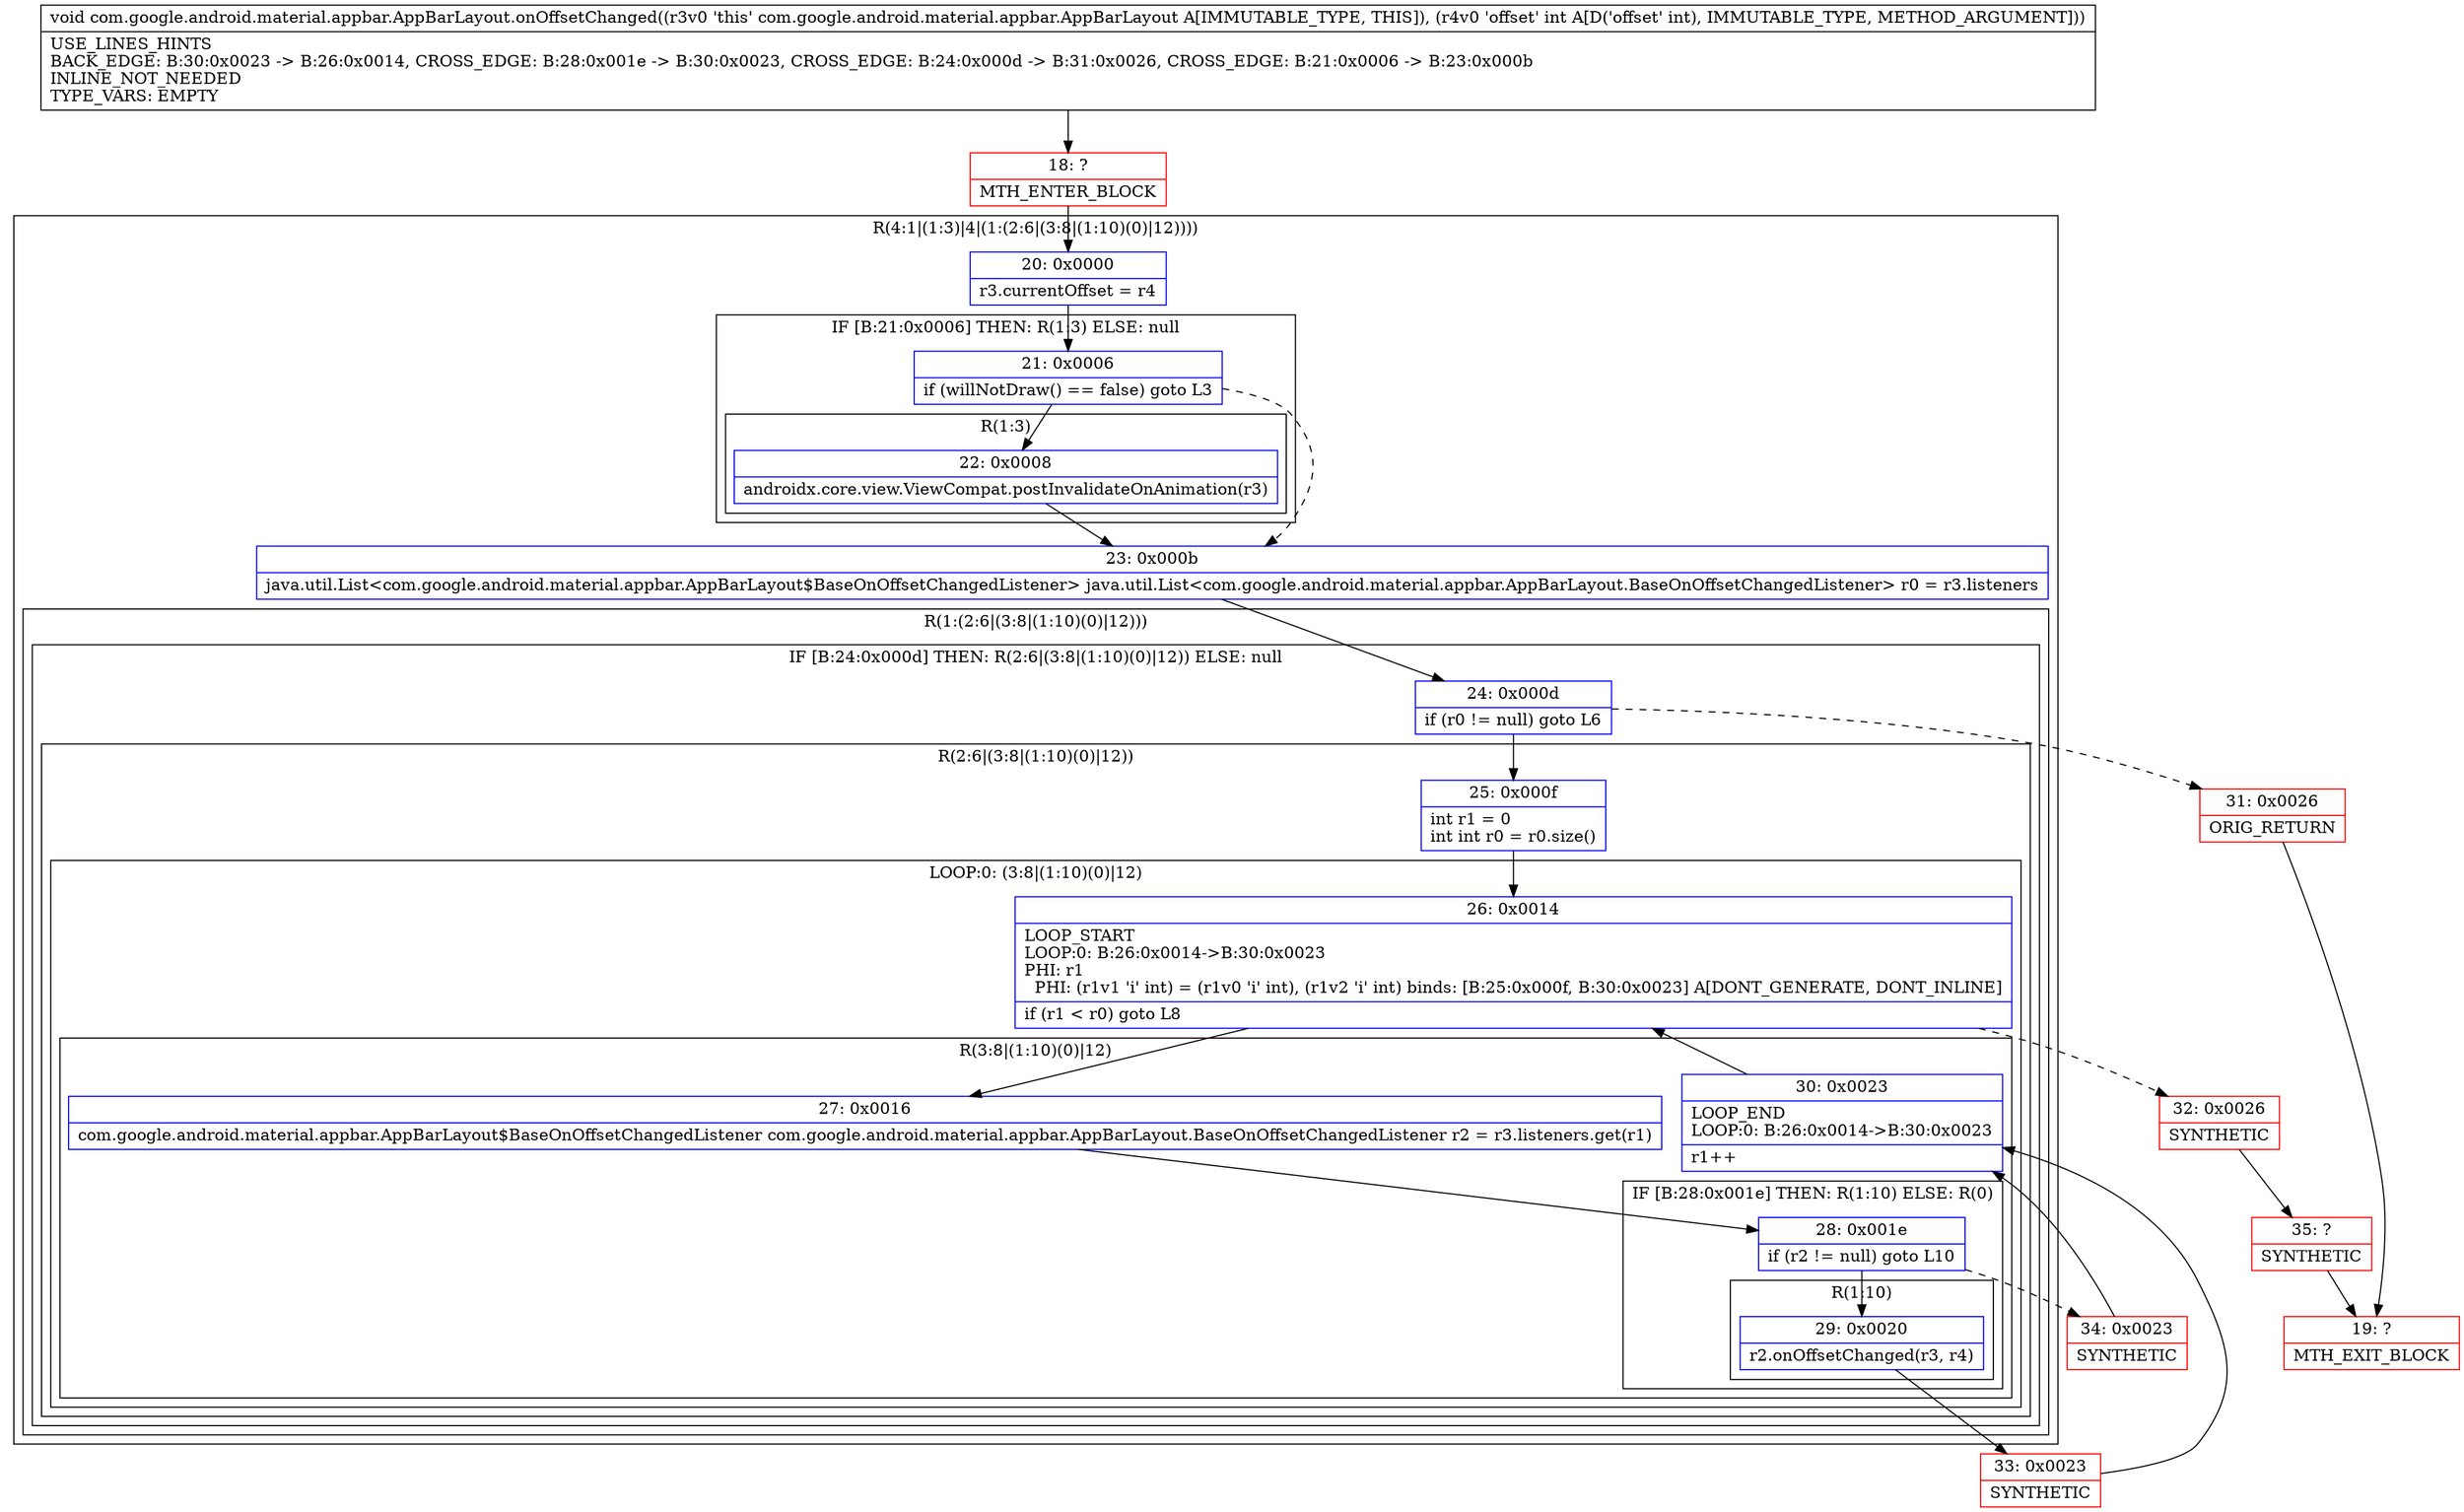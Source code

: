 digraph "CFG forcom.google.android.material.appbar.AppBarLayout.onOffsetChanged(I)V" {
subgraph cluster_Region_1871691663 {
label = "R(4:1|(1:3)|4|(1:(2:6|(3:8|(1:10)(0)|12))))";
node [shape=record,color=blue];
Node_20 [shape=record,label="{20\:\ 0x0000|r3.currentOffset = r4\l}"];
subgraph cluster_IfRegion_521311952 {
label = "IF [B:21:0x0006] THEN: R(1:3) ELSE: null";
node [shape=record,color=blue];
Node_21 [shape=record,label="{21\:\ 0x0006|if (willNotDraw() == false) goto L3\l}"];
subgraph cluster_Region_1238197276 {
label = "R(1:3)";
node [shape=record,color=blue];
Node_22 [shape=record,label="{22\:\ 0x0008|androidx.core.view.ViewCompat.postInvalidateOnAnimation(r3)\l}"];
}
}
Node_23 [shape=record,label="{23\:\ 0x000b|java.util.List\<com.google.android.material.appbar.AppBarLayout$BaseOnOffsetChangedListener\> java.util.List\<com.google.android.material.appbar.AppBarLayout.BaseOnOffsetChangedListener\> r0 = r3.listeners\l}"];
subgraph cluster_Region_1687275221 {
label = "R(1:(2:6|(3:8|(1:10)(0)|12)))";
node [shape=record,color=blue];
subgraph cluster_IfRegion_1566823979 {
label = "IF [B:24:0x000d] THEN: R(2:6|(3:8|(1:10)(0)|12)) ELSE: null";
node [shape=record,color=blue];
Node_24 [shape=record,label="{24\:\ 0x000d|if (r0 != null) goto L6\l}"];
subgraph cluster_Region_1327634923 {
label = "R(2:6|(3:8|(1:10)(0)|12))";
node [shape=record,color=blue];
Node_25 [shape=record,label="{25\:\ 0x000f|int r1 = 0\lint int r0 = r0.size()\l}"];
subgraph cluster_LoopRegion_676926213 {
label = "LOOP:0: (3:8|(1:10)(0)|12)";
node [shape=record,color=blue];
Node_26 [shape=record,label="{26\:\ 0x0014|LOOP_START\lLOOP:0: B:26:0x0014\-\>B:30:0x0023\lPHI: r1 \l  PHI: (r1v1 'i' int) = (r1v0 'i' int), (r1v2 'i' int) binds: [B:25:0x000f, B:30:0x0023] A[DONT_GENERATE, DONT_INLINE]\l|if (r1 \< r0) goto L8\l}"];
subgraph cluster_Region_985182790 {
label = "R(3:8|(1:10)(0)|12)";
node [shape=record,color=blue];
Node_27 [shape=record,label="{27\:\ 0x0016|com.google.android.material.appbar.AppBarLayout$BaseOnOffsetChangedListener com.google.android.material.appbar.AppBarLayout.BaseOnOffsetChangedListener r2 = r3.listeners.get(r1)\l}"];
subgraph cluster_IfRegion_2041178548 {
label = "IF [B:28:0x001e] THEN: R(1:10) ELSE: R(0)";
node [shape=record,color=blue];
Node_28 [shape=record,label="{28\:\ 0x001e|if (r2 != null) goto L10\l}"];
subgraph cluster_Region_647715371 {
label = "R(1:10)";
node [shape=record,color=blue];
Node_29 [shape=record,label="{29\:\ 0x0020|r2.onOffsetChanged(r3, r4)\l}"];
}
subgraph cluster_Region_1374932858 {
label = "R(0)";
node [shape=record,color=blue];
}
}
Node_30 [shape=record,label="{30\:\ 0x0023|LOOP_END\lLOOP:0: B:26:0x0014\-\>B:30:0x0023\l|r1++\l}"];
}
}
}
}
}
}
Node_18 [shape=record,color=red,label="{18\:\ ?|MTH_ENTER_BLOCK\l}"];
Node_33 [shape=record,color=red,label="{33\:\ 0x0023|SYNTHETIC\l}"];
Node_34 [shape=record,color=red,label="{34\:\ 0x0023|SYNTHETIC\l}"];
Node_32 [shape=record,color=red,label="{32\:\ 0x0026|SYNTHETIC\l}"];
Node_35 [shape=record,color=red,label="{35\:\ ?|SYNTHETIC\l}"];
Node_19 [shape=record,color=red,label="{19\:\ ?|MTH_EXIT_BLOCK\l}"];
Node_31 [shape=record,color=red,label="{31\:\ 0x0026|ORIG_RETURN\l}"];
MethodNode[shape=record,label="{void com.google.android.material.appbar.AppBarLayout.onOffsetChanged((r3v0 'this' com.google.android.material.appbar.AppBarLayout A[IMMUTABLE_TYPE, THIS]), (r4v0 'offset' int A[D('offset' int), IMMUTABLE_TYPE, METHOD_ARGUMENT]))  | USE_LINES_HINTS\lBACK_EDGE: B:30:0x0023 \-\> B:26:0x0014, CROSS_EDGE: B:28:0x001e \-\> B:30:0x0023, CROSS_EDGE: B:24:0x000d \-\> B:31:0x0026, CROSS_EDGE: B:21:0x0006 \-\> B:23:0x000b\lINLINE_NOT_NEEDED\lTYPE_VARS: EMPTY\l}"];
MethodNode -> Node_18;Node_20 -> Node_21;
Node_21 -> Node_22;
Node_21 -> Node_23[style=dashed];
Node_22 -> Node_23;
Node_23 -> Node_24;
Node_24 -> Node_25;
Node_24 -> Node_31[style=dashed];
Node_25 -> Node_26;
Node_26 -> Node_27;
Node_26 -> Node_32[style=dashed];
Node_27 -> Node_28;
Node_28 -> Node_29;
Node_28 -> Node_34[style=dashed];
Node_29 -> Node_33;
Node_30 -> Node_26;
Node_18 -> Node_20;
Node_33 -> Node_30;
Node_34 -> Node_30;
Node_32 -> Node_35;
Node_35 -> Node_19;
Node_31 -> Node_19;
}

